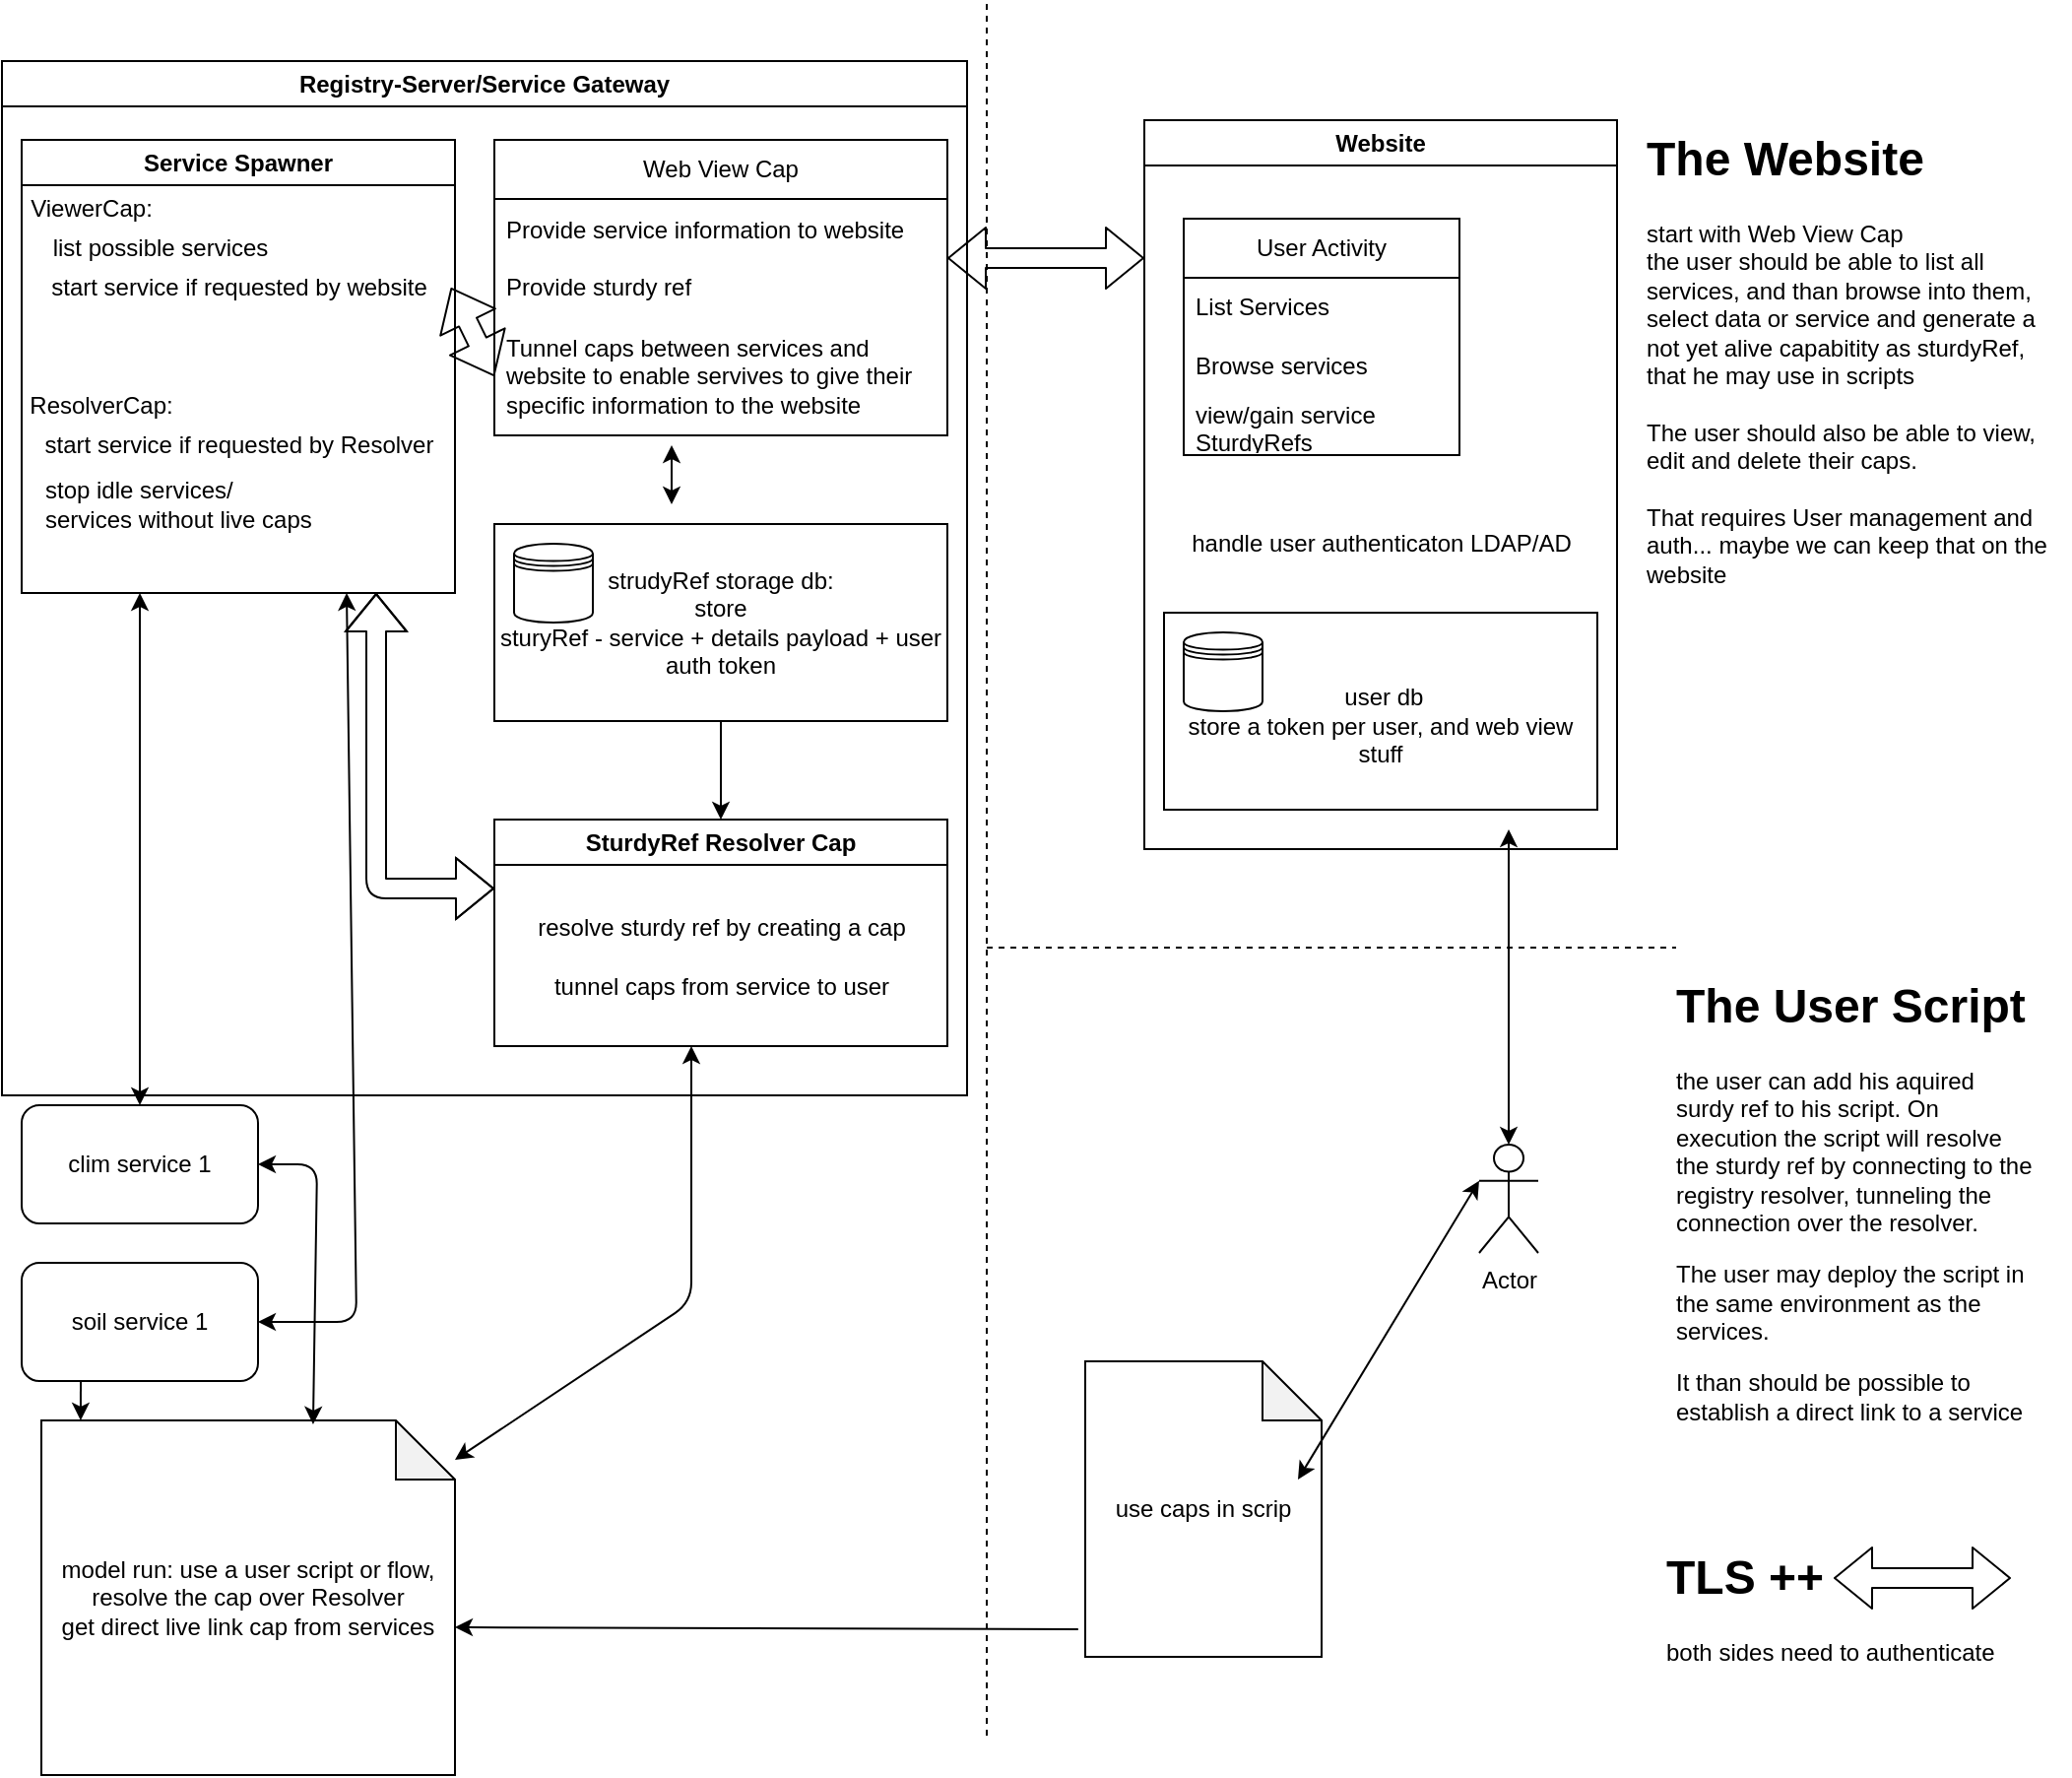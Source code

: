 <mxfile>
    <diagram id="gpGpZgoTjZDdY0LVgVNX" name="Page-1">
        <mxGraphModel dx="1122" dy="907" grid="1" gridSize="10" guides="1" tooltips="1" connect="1" arrows="1" fold="1" page="1" pageScale="1" pageWidth="850" pageHeight="1100" math="0" shadow="0">
            <root>
                <mxCell id="0"/>
                <mxCell id="1" parent="0"/>
                <mxCell id="2" value="Website" style="swimlane;whiteSpace=wrap;html=1;" vertex="1" parent="1">
                    <mxGeometry x="590" y="70" width="240" height="370" as="geometry"/>
                </mxCell>
                <mxCell id="12" value="User Activity" style="swimlane;fontStyle=0;childLayout=stackLayout;horizontal=1;startSize=30;horizontalStack=0;resizeParent=1;resizeParentMax=0;resizeLast=0;collapsible=1;marginBottom=0;whiteSpace=wrap;html=1;" vertex="1" parent="2">
                    <mxGeometry x="20" y="50" width="140" height="120" as="geometry"/>
                </mxCell>
                <mxCell id="13" value="List Services" style="text;strokeColor=none;fillColor=none;align=left;verticalAlign=middle;spacingLeft=4;spacingRight=4;overflow=hidden;points=[[0,0.5],[1,0.5]];portConstraint=eastwest;rotatable=0;whiteSpace=wrap;html=1;" vertex="1" parent="12">
                    <mxGeometry y="30" width="140" height="30" as="geometry"/>
                </mxCell>
                <mxCell id="14" value="Browse services" style="text;strokeColor=none;fillColor=none;align=left;verticalAlign=middle;spacingLeft=4;spacingRight=4;overflow=hidden;points=[[0,0.5],[1,0.5]];portConstraint=eastwest;rotatable=0;whiteSpace=wrap;html=1;" vertex="1" parent="12">
                    <mxGeometry y="60" width="140" height="30" as="geometry"/>
                </mxCell>
                <mxCell id="15" value="view/gain service SturdyRefs" style="text;strokeColor=none;fillColor=none;align=left;verticalAlign=middle;spacingLeft=4;spacingRight=4;overflow=hidden;points=[[0,0.5],[1,0.5]];portConstraint=eastwest;rotatable=0;whiteSpace=wrap;html=1;" vertex="1" parent="12">
                    <mxGeometry y="90" width="140" height="30" as="geometry"/>
                </mxCell>
                <mxCell id="62" value="handle user authenticaton LDAP/AD" style="text;html=1;align=center;verticalAlign=middle;resizable=0;points=[];autosize=1;strokeColor=none;fillColor=none;" vertex="1" parent="2">
                    <mxGeometry x="10" y="200" width="220" height="30" as="geometry"/>
                </mxCell>
                <mxCell id="63" value="&lt;br&gt;&amp;nbsp;user db&lt;br&gt;store a token per user, and web view stuff" style="rounded=0;whiteSpace=wrap;html=1;" vertex="1" parent="2">
                    <mxGeometry x="10" y="250" width="220" height="100" as="geometry"/>
                </mxCell>
                <mxCell id="64" value="" style="shape=datastore;whiteSpace=wrap;html=1;" vertex="1" parent="2">
                    <mxGeometry x="20" y="260" width="40" height="40" as="geometry"/>
                </mxCell>
                <mxCell id="3" value="Registry-Server/Service Gateway" style="swimlane;whiteSpace=wrap;html=1;" vertex="1" parent="1">
                    <mxGeometry x="10" y="40" width="490" height="525" as="geometry"/>
                </mxCell>
                <mxCell id="24" value="Web View Cap" style="swimlane;fontStyle=0;childLayout=stackLayout;horizontal=1;startSize=30;horizontalStack=0;resizeParent=1;resizeParentMax=0;resizeLast=0;collapsible=1;marginBottom=0;whiteSpace=wrap;html=1;" vertex="1" parent="3">
                    <mxGeometry x="250" y="40" width="230" height="150" as="geometry"/>
                </mxCell>
                <mxCell id="25" value="Provide service information to website&lt;br&gt;&lt;br&gt;Provide sturdy ref" style="text;strokeColor=none;fillColor=none;align=left;verticalAlign=middle;spacingLeft=4;spacingRight=4;overflow=hidden;points=[[0,0.5],[1,0.5]];portConstraint=eastwest;rotatable=0;whiteSpace=wrap;html=1;" vertex="1" parent="24">
                    <mxGeometry y="30" width="230" height="60" as="geometry"/>
                </mxCell>
                <mxCell id="26" value="Tunnel caps between services and website to enable servives to give their specific information to the website" style="text;strokeColor=none;fillColor=none;align=left;verticalAlign=middle;spacingLeft=4;spacingRight=4;overflow=hidden;points=[[0,0.5],[1,0.5]];portConstraint=eastwest;rotatable=0;whiteSpace=wrap;html=1;" vertex="1" parent="24">
                    <mxGeometry y="90" width="230" height="60" as="geometry"/>
                </mxCell>
                <mxCell id="61" value="" style="endArrow=classic;startArrow=classic;html=1;" edge="1" parent="24">
                    <mxGeometry width="50" height="50" relative="1" as="geometry">
                        <mxPoint x="90" y="185" as="sourcePoint"/>
                        <mxPoint x="90" y="155" as="targetPoint"/>
                    </mxGeometry>
                </mxCell>
                <mxCell id="35" value="strudyRef storage db:&lt;br&gt;store&lt;br&gt;sturyRef - service + details payload + user auth token" style="rounded=0;whiteSpace=wrap;html=1;" vertex="1" parent="3">
                    <mxGeometry x="250" y="235" width="230" height="100" as="geometry"/>
                </mxCell>
                <mxCell id="36" value="SturdyRef Resolver Cap" style="swimlane;whiteSpace=wrap;html=1;" vertex="1" parent="3">
                    <mxGeometry x="250" y="385" width="230" height="115" as="geometry"/>
                </mxCell>
                <mxCell id="37" value="resolve sturdy ref by creating a cap" style="text;html=1;align=center;verticalAlign=middle;resizable=0;points=[];autosize=1;strokeColor=none;fillColor=none;" vertex="1" parent="36">
                    <mxGeometry x="10" y="40" width="210" height="30" as="geometry"/>
                </mxCell>
                <mxCell id="38" value="tunnel caps from service to user" style="text;html=1;align=center;verticalAlign=middle;resizable=0;points=[];autosize=1;strokeColor=none;fillColor=none;" vertex="1" parent="36">
                    <mxGeometry x="20" y="70" width="190" height="30" as="geometry"/>
                </mxCell>
                <mxCell id="47" value="" style="shape=datastore;whiteSpace=wrap;html=1;" vertex="1" parent="3">
                    <mxGeometry x="260" y="245" width="40" height="40" as="geometry"/>
                </mxCell>
                <mxCell id="60" value="" style="endArrow=classic;html=1;exitX=0.5;exitY=1;exitDx=0;exitDy=0;" edge="1" parent="3" source="35" target="36">
                    <mxGeometry width="50" height="50" relative="1" as="geometry">
                        <mxPoint x="470" y="305" as="sourcePoint"/>
                        <mxPoint x="520" y="255" as="targetPoint"/>
                    </mxGeometry>
                </mxCell>
                <mxCell id="30" value="Service Spawner" style="swimlane;whiteSpace=wrap;html=1;" vertex="1" parent="3">
                    <mxGeometry x="10" y="40" width="220" height="230" as="geometry"/>
                </mxCell>
                <mxCell id="39" value="list possible services" style="text;html=1;align=center;verticalAlign=middle;resizable=0;points=[];autosize=1;strokeColor=none;fillColor=none;" vertex="1" parent="30">
                    <mxGeometry x="5" y="40" width="130" height="30" as="geometry"/>
                </mxCell>
                <mxCell id="42" value="start service if requested by Resolver" style="text;html=1;align=center;verticalAlign=middle;resizable=0;points=[];autosize=1;strokeColor=none;fillColor=none;" vertex="1" parent="30">
                    <mxGeometry y="140" width="220" height="30" as="geometry"/>
                </mxCell>
                <mxCell id="44" value="stop idle services/&amp;nbsp; &lt;br&gt;services without live caps" style="text;html=1;align=left;verticalAlign=middle;resizable=0;points=[];autosize=1;strokeColor=none;fillColor=none;" vertex="1" parent="30">
                    <mxGeometry x="10" y="165" width="160" height="40" as="geometry"/>
                </mxCell>
                <mxCell id="45" value="ViewerCap:" style="text;html=1;align=center;verticalAlign=middle;resizable=0;points=[];autosize=1;strokeColor=none;fillColor=none;" vertex="1" parent="30">
                    <mxGeometry x="-10" y="20" width="90" height="30" as="geometry"/>
                </mxCell>
                <mxCell id="41" value="start service if requested by website" style="text;html=1;align=center;verticalAlign=middle;resizable=0;points=[];autosize=1;strokeColor=none;fillColor=none;" vertex="1" parent="30">
                    <mxGeometry x="5" y="60" width="210" height="30" as="geometry"/>
                </mxCell>
                <mxCell id="46" value="ResolverCap:" style="text;html=1;align=center;verticalAlign=middle;resizable=0;points=[];autosize=1;strokeColor=none;fillColor=none;" vertex="1" parent="30">
                    <mxGeometry x="-10" y="120" width="100" height="30" as="geometry"/>
                </mxCell>
                <mxCell id="68" value="" style="shape=flexArrow;endArrow=classic;startArrow=classic;html=1;exitX=1.014;exitY=0.5;exitDx=0;exitDy=0;exitPerimeter=0;entryX=0;entryY=0.5;entryDx=0;entryDy=0;" edge="1" parent="3" source="41" target="26">
                    <mxGeometry width="100" height="100" relative="1" as="geometry">
                        <mxPoint x="470" y="320" as="sourcePoint"/>
                        <mxPoint x="570" y="220" as="targetPoint"/>
                    </mxGeometry>
                </mxCell>
                <mxCell id="69" value="" style="shape=flexArrow;endArrow=classic;startArrow=classic;html=1;" edge="1" parent="3">
                    <mxGeometry width="100" height="100" relative="1" as="geometry">
                        <mxPoint x="190" y="270" as="sourcePoint"/>
                        <mxPoint x="250" y="420" as="targetPoint"/>
                        <Array as="points">
                            <mxPoint x="190" y="420"/>
                        </Array>
                    </mxGeometry>
                </mxCell>
                <mxCell id="4" value="" style="endArrow=none;dashed=1;html=1;" edge="1" parent="1">
                    <mxGeometry width="50" height="50" relative="1" as="geometry">
                        <mxPoint x="510" y="890" as="sourcePoint"/>
                        <mxPoint x="510" y="10" as="targetPoint"/>
                    </mxGeometry>
                </mxCell>
                <mxCell id="6" value="" style="endArrow=none;dashed=1;html=1;" edge="1" parent="1">
                    <mxGeometry width="50" height="50" relative="1" as="geometry">
                        <mxPoint x="510" y="490" as="sourcePoint"/>
                        <mxPoint x="860" y="490" as="targetPoint"/>
                    </mxGeometry>
                </mxCell>
                <mxCell id="8" value="Actor" style="shape=umlActor;verticalLabelPosition=bottom;verticalAlign=top;html=1;outlineConnect=0;" vertex="1" parent="1">
                    <mxGeometry x="760" y="590" width="30" height="55" as="geometry"/>
                </mxCell>
                <mxCell id="9" value="use caps in scrip" style="shape=note;whiteSpace=wrap;html=1;backgroundOutline=1;darkOpacity=0.05;" vertex="1" parent="1">
                    <mxGeometry x="560" y="700" width="120" height="150" as="geometry"/>
                </mxCell>
                <mxCell id="18" value="" style="endArrow=classic;startArrow=classic;html=1;exitX=0.5;exitY=0;exitDx=0;exitDy=0;exitPerimeter=0;" edge="1" parent="1" source="8">
                    <mxGeometry width="50" height="50" relative="1" as="geometry">
                        <mxPoint x="510" y="490" as="sourcePoint"/>
                        <mxPoint x="775" y="430" as="targetPoint"/>
                    </mxGeometry>
                </mxCell>
                <mxCell id="19" value="" style="endArrow=classic;startArrow=classic;html=1;entryX=0;entryY=0.333;entryDx=0;entryDy=0;entryPerimeter=0;exitX=0.9;exitY=0.4;exitDx=0;exitDy=0;exitPerimeter=0;" edge="1" parent="1" source="9" target="8">
                    <mxGeometry width="50" height="50" relative="1" as="geometry">
                        <mxPoint x="510" y="490" as="sourcePoint"/>
                        <mxPoint x="560" y="440" as="targetPoint"/>
                    </mxGeometry>
                </mxCell>
                <mxCell id="28" value="model run: use a user script or flow,&lt;br&gt;resolve the cap over Resolver&lt;br&gt;get direct live link cap from services" style="shape=note;whiteSpace=wrap;html=1;backgroundOutline=1;darkOpacity=0.05;" vertex="1" parent="1">
                    <mxGeometry x="30" y="730" width="210" height="180" as="geometry"/>
                </mxCell>
                <mxCell id="32" value="&lt;h1&gt;The Website&lt;/h1&gt;&lt;div&gt;start with Web View Cap&lt;/div&gt;&lt;div&gt;the user should be able to list all services, and than browse into them, select data or service and generate a not yet alive capabitity as sturdyRef, that he may use in scripts&lt;/div&gt;&lt;div&gt;&lt;br&gt;&lt;/div&gt;&lt;div&gt;The user should also be able to view, edit and delete their caps.&lt;/div&gt;&lt;div&gt;&lt;br&gt;&lt;/div&gt;&lt;div&gt;That requires User management and auth... maybe we can keep that on the website&lt;/div&gt;&lt;div&gt;&lt;br&gt;&lt;/div&gt;" style="text;html=1;strokeColor=none;fillColor=none;spacing=5;spacingTop=-20;whiteSpace=wrap;overflow=hidden;rounded=0;" vertex="1" parent="1">
                    <mxGeometry x="840" y="70" width="220" height="260" as="geometry"/>
                </mxCell>
                <mxCell id="48" value="&lt;h1&gt;The User Script&lt;/h1&gt;&lt;p&gt;the user can add his aquired surdy ref to his script. On execution the script will resolve the sturdy ref by connecting to the registry resolver, tunneling the connection over the resolver.&lt;/p&gt;&lt;p&gt;The user may deploy the script in the same environment as the services.&amp;nbsp;&lt;/p&gt;&lt;p&gt;It than should be possible to establish a direct link to a service&lt;/p&gt;" style="text;html=1;strokeColor=none;fillColor=none;spacing=5;spacingTop=-20;whiteSpace=wrap;overflow=hidden;rounded=0;" vertex="1" parent="1">
                    <mxGeometry x="855" y="500" width="190" height="250" as="geometry"/>
                </mxCell>
                <mxCell id="51" value="" style="endArrow=classic;html=1;entryX=0;entryY=0;entryDx=210;entryDy=105;entryPerimeter=0;exitX=-0.03;exitY=0.907;exitDx=0;exitDy=0;exitPerimeter=0;" edge="1" parent="1" source="9" target="28">
                    <mxGeometry width="50" height="50" relative="1" as="geometry">
                        <mxPoint x="480" y="360" as="sourcePoint"/>
                        <mxPoint x="530" y="310" as="targetPoint"/>
                    </mxGeometry>
                </mxCell>
                <mxCell id="55" value="" style="endArrow=classic;html=1;entryX=0.095;entryY=0;entryDx=0;entryDy=0;entryPerimeter=0;exitX=0.25;exitY=1;exitDx=0;exitDy=0;" edge="1" parent="1" source="21" target="28">
                    <mxGeometry width="50" height="50" relative="1" as="geometry">
                        <mxPoint x="480" y="350" as="sourcePoint"/>
                        <mxPoint x="530" y="300" as="targetPoint"/>
                    </mxGeometry>
                </mxCell>
                <mxCell id="56" value="" style="endArrow=classic;startArrow=classic;html=1;" edge="1" parent="1" source="28">
                    <mxGeometry width="50" height="50" relative="1" as="geometry">
                        <mxPoint x="480" y="340" as="sourcePoint"/>
                        <mxPoint x="360" y="540" as="targetPoint"/>
                        <Array as="points">
                            <mxPoint x="360" y="670"/>
                        </Array>
                    </mxGeometry>
                </mxCell>
                <mxCell id="65" value="" style="shape=flexArrow;endArrow=classic;startArrow=classic;html=1;" edge="1" parent="1" source="25">
                    <mxGeometry width="100" height="100" relative="1" as="geometry">
                        <mxPoint x="450" y="360" as="sourcePoint"/>
                        <mxPoint x="590" y="140" as="targetPoint"/>
                    </mxGeometry>
                </mxCell>
                <mxCell id="20" value="clim service 1" style="rounded=1;whiteSpace=wrap;html=1;" vertex="1" parent="1">
                    <mxGeometry x="20" y="570" width="120" height="60" as="geometry"/>
                </mxCell>
                <mxCell id="21" value="soil service 1" style="rounded=1;whiteSpace=wrap;html=1;" vertex="1" parent="1">
                    <mxGeometry x="20" y="650" width="120" height="60" as="geometry"/>
                </mxCell>
                <mxCell id="74" value="" style="endArrow=classic;startArrow=classic;html=1;exitX=1;exitY=0.5;exitDx=0;exitDy=0;entryX=0.657;entryY=0.011;entryDx=0;entryDy=0;entryPerimeter=0;" edge="1" parent="1" source="20" target="28">
                    <mxGeometry width="50" height="50" relative="1" as="geometry">
                        <mxPoint x="360" y="530" as="sourcePoint"/>
                        <mxPoint x="410" y="480" as="targetPoint"/>
                        <Array as="points">
                            <mxPoint x="170" y="600"/>
                        </Array>
                    </mxGeometry>
                </mxCell>
                <mxCell id="76" value="" style="endArrow=classic;startArrow=classic;html=1;exitX=0.5;exitY=0;exitDx=0;exitDy=0;" edge="1" parent="1" source="20">
                    <mxGeometry width="50" height="50" relative="1" as="geometry">
                        <mxPoint x="360" y="530" as="sourcePoint"/>
                        <mxPoint x="80" y="310" as="targetPoint"/>
                    </mxGeometry>
                </mxCell>
                <mxCell id="77" value="" style="endArrow=classic;startArrow=classic;html=1;entryX=0.75;entryY=1;entryDx=0;entryDy=0;exitX=1;exitY=0.5;exitDx=0;exitDy=0;" edge="1" parent="1" source="21" target="30">
                    <mxGeometry width="50" height="50" relative="1" as="geometry">
                        <mxPoint x="180" y="680" as="sourcePoint"/>
                        <mxPoint x="170" y="310" as="targetPoint"/>
                        <Array as="points">
                            <mxPoint x="190" y="680"/>
                        </Array>
                    </mxGeometry>
                </mxCell>
                <mxCell id="78" value="&lt;h1&gt;TLS ++&lt;/h1&gt;&lt;div&gt;both sides need to authenticate&lt;/div&gt;" style="text;html=1;strokeColor=none;fillColor=none;spacing=5;spacingTop=-20;whiteSpace=wrap;overflow=hidden;rounded=0;" vertex="1" parent="1">
                    <mxGeometry x="850" y="790" width="190" height="120" as="geometry"/>
                </mxCell>
                <mxCell id="80" value="" style="shape=flexArrow;endArrow=classic;startArrow=classic;html=1;" edge="1" parent="1">
                    <mxGeometry width="100" height="100" relative="1" as="geometry">
                        <mxPoint x="940" y="810" as="sourcePoint"/>
                        <mxPoint x="1030" y="810" as="targetPoint"/>
                    </mxGeometry>
                </mxCell>
            </root>
        </mxGraphModel>
    </diagram>
</mxfile>